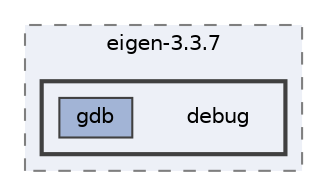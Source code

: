 digraph "external/taskflow/3rd-party/eigen-3.3.7/debug"
{
 // LATEX_PDF_SIZE
  bgcolor="transparent";
  edge [fontname=Helvetica,fontsize=10,labelfontname=Helvetica,labelfontsize=10];
  node [fontname=Helvetica,fontsize=10,shape=box,height=0.2,width=0.4];
  compound=true
  subgraph clusterdir_6c93be1e894d30561f4c37354dfed8f5 {
    graph [ bgcolor="#edf0f7", pencolor="grey50", label="eigen-3.3.7", fontname=Helvetica,fontsize=10 style="filled,dashed", URL="dir_6c93be1e894d30561f4c37354dfed8f5.html",tooltip=""]
  subgraph clusterdir_75f7296d2e0cbb99f293355eb338f9fe {
    graph [ bgcolor="#edf0f7", pencolor="grey25", label="", fontname=Helvetica,fontsize=10 style="filled,bold", URL="dir_75f7296d2e0cbb99f293355eb338f9fe.html",tooltip=""]
    dir_75f7296d2e0cbb99f293355eb338f9fe [shape=plaintext, label="debug"];
  dir_ca8802ceb34bbc5438f9642ecd5b1be2 [label="gdb", fillcolor="#a2b4d6", color="grey25", style="filled", URL="dir_ca8802ceb34bbc5438f9642ecd5b1be2.html",tooltip=""];
  }
  }
}
